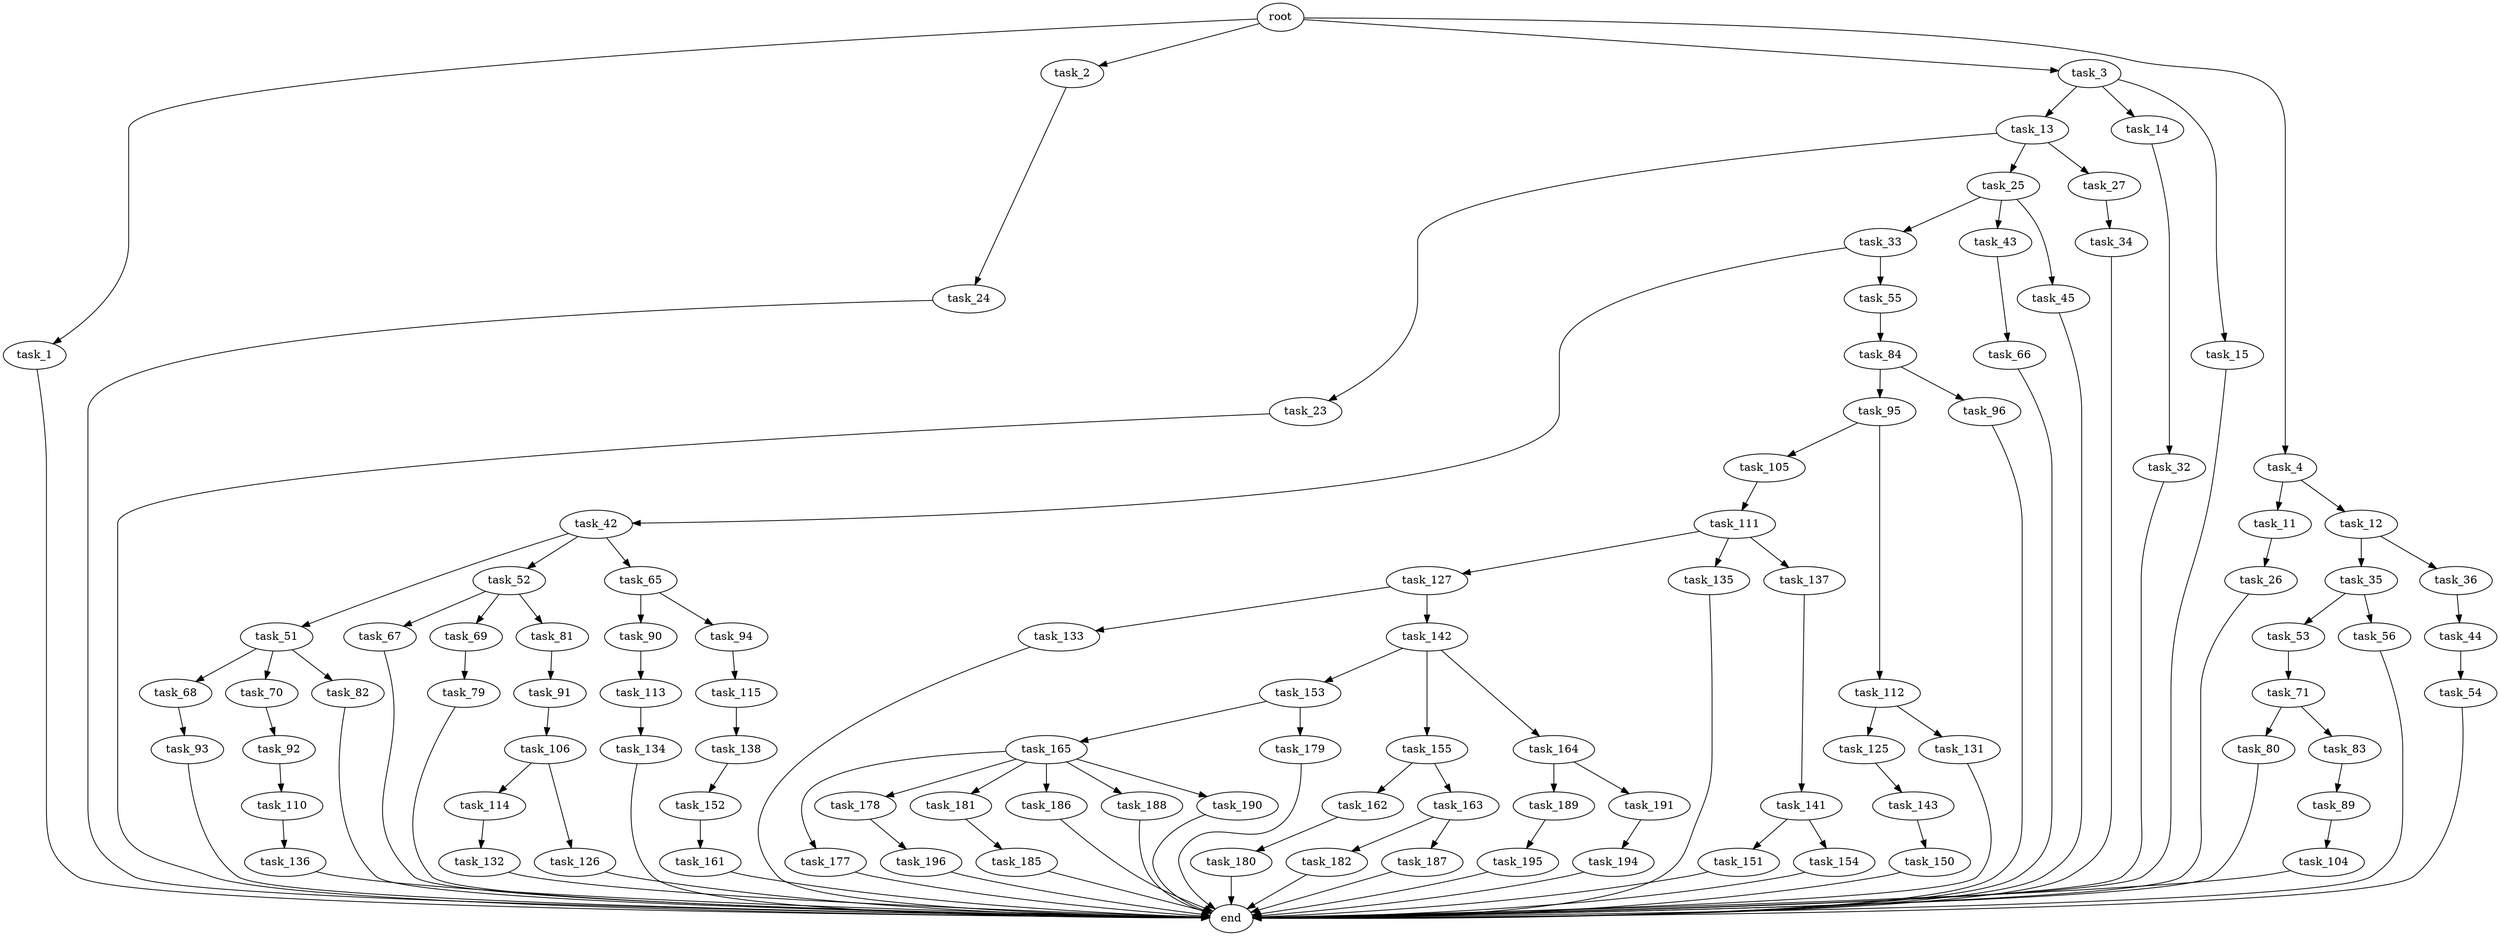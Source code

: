 digraph G {
  root [size="0.000000"];
  task_1 [size="68719476736.000000"];
  task_2 [size="1948229406.000000"];
  task_3 [size="368293445632.000000"];
  task_4 [size="313119540937.000000"];
  end [size="0.000000"];
  task_24 [size="44535588334.000000"];
  task_13 [size="1073741824000.000000"];
  task_14 [size="368293445632.000000"];
  task_15 [size="68719476736.000000"];
  task_11 [size="368293445632.000000"];
  task_12 [size="23579344781.000000"];
  task_26 [size="343614667337.000000"];
  task_35 [size="549755813888.000000"];
  task_36 [size="19423658986.000000"];
  task_23 [size="68719476736.000000"];
  task_25 [size="134217728000.000000"];
  task_27 [size="86681913518.000000"];
  task_32 [size="549755813888.000000"];
  task_33 [size="134217728000.000000"];
  task_43 [size="143506234094.000000"];
  task_45 [size="284815923496.000000"];
  task_34 [size="68719476736.000000"];
  task_42 [size="2853107130.000000"];
  task_55 [size="19815672972.000000"];
  task_53 [size="8589934592.000000"];
  task_56 [size="8589934592.000000"];
  task_44 [size="3549713663.000000"];
  task_51 [size="549755813888.000000"];
  task_52 [size="583776602645.000000"];
  task_65 [size="465339354948.000000"];
  task_66 [size="2612128296.000000"];
  task_54 [size="10481844500.000000"];
  task_68 [size="51173437116.000000"];
  task_70 [size="782757789696.000000"];
  task_82 [size="340199149590.000000"];
  task_67 [size="44544699659.000000"];
  task_69 [size="436250642911.000000"];
  task_81 [size="21967923009.000000"];
  task_71 [size="454095936468.000000"];
  task_84 [size="7829428388.000000"];
  task_90 [size="368293445632.000000"];
  task_94 [size="401517503827.000000"];
  task_93 [size="1665074841.000000"];
  task_79 [size="898750964526.000000"];
  task_92 [size="624835792776.000000"];
  task_80 [size="14742214884.000000"];
  task_83 [size="7309543966.000000"];
  task_91 [size="14099495960.000000"];
  task_89 [size="4327815585.000000"];
  task_95 [size="32129140241.000000"];
  task_96 [size="68719476736.000000"];
  task_104 [size="328639208658.000000"];
  task_113 [size="7853962032.000000"];
  task_106 [size="125509027920.000000"];
  task_110 [size="13576967024.000000"];
  task_115 [size="2185195697.000000"];
  task_105 [size="39568246075.000000"];
  task_112 [size="782757789696.000000"];
  task_111 [size="28340471114.000000"];
  task_114 [size="1718838876.000000"];
  task_126 [size="268877588074.000000"];
  task_136 [size="25548190466.000000"];
  task_127 [size="5553014219.000000"];
  task_135 [size="1073741824000.000000"];
  task_137 [size="953209767282.000000"];
  task_125 [size="2251704787.000000"];
  task_131 [size="8589934592.000000"];
  task_134 [size="581709212188.000000"];
  task_132 [size="67232094706.000000"];
  task_138 [size="68719476736.000000"];
  task_143 [size="89033411400.000000"];
  task_133 [size="28991029248.000000"];
  task_142 [size="1073741824000.000000"];
  task_141 [size="134217728000.000000"];
  task_152 [size="17889361444.000000"];
  task_151 [size="25576968797.000000"];
  task_154 [size="19715498366.000000"];
  task_153 [size="782757789696.000000"];
  task_155 [size="11396048613.000000"];
  task_164 [size="782757789696.000000"];
  task_150 [size="549755813888.000000"];
  task_161 [size="375093652.000000"];
  task_165 [size="134217728000.000000"];
  task_179 [size="38800781134.000000"];
  task_162 [size="1407237903825.000000"];
  task_163 [size="68719476736.000000"];
  task_180 [size="10902689805.000000"];
  task_182 [size="134217728000.000000"];
  task_187 [size="628308124.000000"];
  task_189 [size="28991029248.000000"];
  task_191 [size="5363797794.000000"];
  task_177 [size="782757789696.000000"];
  task_178 [size="23779352204.000000"];
  task_181 [size="34008559644.000000"];
  task_186 [size="23689764018.000000"];
  task_188 [size="644565409592.000000"];
  task_190 [size="271622645944.000000"];
  task_196 [size="22730354532.000000"];
  task_185 [size="1259046429.000000"];
  task_195 [size="10068869832.000000"];
  task_194 [size="14895838675.000000"];

  root -> task_1 [size="1.000000"];
  root -> task_2 [size="1.000000"];
  root -> task_3 [size="1.000000"];
  root -> task_4 [size="1.000000"];
  task_1 -> end [size="1.000000"];
  task_2 -> task_24 [size="75497472.000000"];
  task_3 -> task_13 [size="411041792.000000"];
  task_3 -> task_14 [size="411041792.000000"];
  task_3 -> task_15 [size="411041792.000000"];
  task_4 -> task_11 [size="209715200.000000"];
  task_4 -> task_12 [size="209715200.000000"];
  task_24 -> end [size="1.000000"];
  task_13 -> task_23 [size="838860800.000000"];
  task_13 -> task_25 [size="838860800.000000"];
  task_13 -> task_27 [size="838860800.000000"];
  task_14 -> task_32 [size="411041792.000000"];
  task_15 -> end [size="1.000000"];
  task_11 -> task_26 [size="411041792.000000"];
  task_12 -> task_35 [size="838860800.000000"];
  task_12 -> task_36 [size="838860800.000000"];
  task_26 -> end [size="1.000000"];
  task_35 -> task_53 [size="536870912.000000"];
  task_35 -> task_56 [size="536870912.000000"];
  task_36 -> task_44 [size="536870912.000000"];
  task_23 -> end [size="1.000000"];
  task_25 -> task_33 [size="209715200.000000"];
  task_25 -> task_43 [size="209715200.000000"];
  task_25 -> task_45 [size="209715200.000000"];
  task_27 -> task_34 [size="301989888.000000"];
  task_32 -> end [size="1.000000"];
  task_33 -> task_42 [size="209715200.000000"];
  task_33 -> task_55 [size="209715200.000000"];
  task_43 -> task_66 [size="301989888.000000"];
  task_45 -> end [size="1.000000"];
  task_34 -> end [size="1.000000"];
  task_42 -> task_51 [size="75497472.000000"];
  task_42 -> task_52 [size="75497472.000000"];
  task_42 -> task_65 [size="75497472.000000"];
  task_55 -> task_84 [size="536870912.000000"];
  task_53 -> task_71 [size="33554432.000000"];
  task_56 -> end [size="1.000000"];
  task_44 -> task_54 [size="75497472.000000"];
  task_51 -> task_68 [size="536870912.000000"];
  task_51 -> task_70 [size="536870912.000000"];
  task_51 -> task_82 [size="536870912.000000"];
  task_52 -> task_67 [size="411041792.000000"];
  task_52 -> task_69 [size="411041792.000000"];
  task_52 -> task_81 [size="411041792.000000"];
  task_65 -> task_90 [size="536870912.000000"];
  task_65 -> task_94 [size="536870912.000000"];
  task_66 -> end [size="1.000000"];
  task_54 -> end [size="1.000000"];
  task_68 -> task_93 [size="838860800.000000"];
  task_70 -> task_92 [size="679477248.000000"];
  task_82 -> end [size="1.000000"];
  task_67 -> end [size="1.000000"];
  task_69 -> task_79 [size="838860800.000000"];
  task_81 -> task_91 [size="679477248.000000"];
  task_71 -> task_80 [size="411041792.000000"];
  task_71 -> task_83 [size="411041792.000000"];
  task_84 -> task_95 [size="134217728.000000"];
  task_84 -> task_96 [size="134217728.000000"];
  task_90 -> task_113 [size="411041792.000000"];
  task_94 -> task_115 [size="838860800.000000"];
  task_93 -> end [size="1.000000"];
  task_79 -> end [size="1.000000"];
  task_92 -> task_110 [size="536870912.000000"];
  task_80 -> end [size="1.000000"];
  task_83 -> task_89 [size="209715200.000000"];
  task_91 -> task_106 [size="536870912.000000"];
  task_89 -> task_104 [size="75497472.000000"];
  task_95 -> task_105 [size="33554432.000000"];
  task_95 -> task_112 [size="33554432.000000"];
  task_96 -> end [size="1.000000"];
  task_104 -> end [size="1.000000"];
  task_113 -> task_134 [size="209715200.000000"];
  task_106 -> task_114 [size="134217728.000000"];
  task_106 -> task_126 [size="134217728.000000"];
  task_110 -> task_136 [size="33554432.000000"];
  task_115 -> task_138 [size="75497472.000000"];
  task_105 -> task_111 [size="838860800.000000"];
  task_112 -> task_125 [size="679477248.000000"];
  task_112 -> task_131 [size="679477248.000000"];
  task_111 -> task_127 [size="536870912.000000"];
  task_111 -> task_135 [size="536870912.000000"];
  task_111 -> task_137 [size="536870912.000000"];
  task_114 -> task_132 [size="75497472.000000"];
  task_126 -> end [size="1.000000"];
  task_136 -> end [size="1.000000"];
  task_127 -> task_133 [size="209715200.000000"];
  task_127 -> task_142 [size="209715200.000000"];
  task_135 -> end [size="1.000000"];
  task_137 -> task_141 [size="679477248.000000"];
  task_125 -> task_143 [size="75497472.000000"];
  task_131 -> end [size="1.000000"];
  task_134 -> end [size="1.000000"];
  task_132 -> end [size="1.000000"];
  task_138 -> task_152 [size="134217728.000000"];
  task_143 -> task_150 [size="134217728.000000"];
  task_133 -> end [size="1.000000"];
  task_142 -> task_153 [size="838860800.000000"];
  task_142 -> task_155 [size="838860800.000000"];
  task_142 -> task_164 [size="838860800.000000"];
  task_141 -> task_151 [size="209715200.000000"];
  task_141 -> task_154 [size="209715200.000000"];
  task_152 -> task_161 [size="838860800.000000"];
  task_151 -> end [size="1.000000"];
  task_154 -> end [size="1.000000"];
  task_153 -> task_165 [size="679477248.000000"];
  task_153 -> task_179 [size="679477248.000000"];
  task_155 -> task_162 [size="209715200.000000"];
  task_155 -> task_163 [size="209715200.000000"];
  task_164 -> task_189 [size="679477248.000000"];
  task_164 -> task_191 [size="679477248.000000"];
  task_150 -> end [size="1.000000"];
  task_161 -> end [size="1.000000"];
  task_165 -> task_177 [size="209715200.000000"];
  task_165 -> task_178 [size="209715200.000000"];
  task_165 -> task_181 [size="209715200.000000"];
  task_165 -> task_186 [size="209715200.000000"];
  task_165 -> task_188 [size="209715200.000000"];
  task_165 -> task_190 [size="209715200.000000"];
  task_179 -> end [size="1.000000"];
  task_162 -> task_180 [size="838860800.000000"];
  task_163 -> task_182 [size="134217728.000000"];
  task_163 -> task_187 [size="134217728.000000"];
  task_180 -> end [size="1.000000"];
  task_182 -> end [size="1.000000"];
  task_187 -> end [size="1.000000"];
  task_189 -> task_195 [size="75497472.000000"];
  task_191 -> task_194 [size="134217728.000000"];
  task_177 -> end [size="1.000000"];
  task_178 -> task_196 [size="411041792.000000"];
  task_181 -> task_185 [size="838860800.000000"];
  task_186 -> end [size="1.000000"];
  task_188 -> end [size="1.000000"];
  task_190 -> end [size="1.000000"];
  task_196 -> end [size="1.000000"];
  task_185 -> end [size="1.000000"];
  task_195 -> end [size="1.000000"];
  task_194 -> end [size="1.000000"];
}
